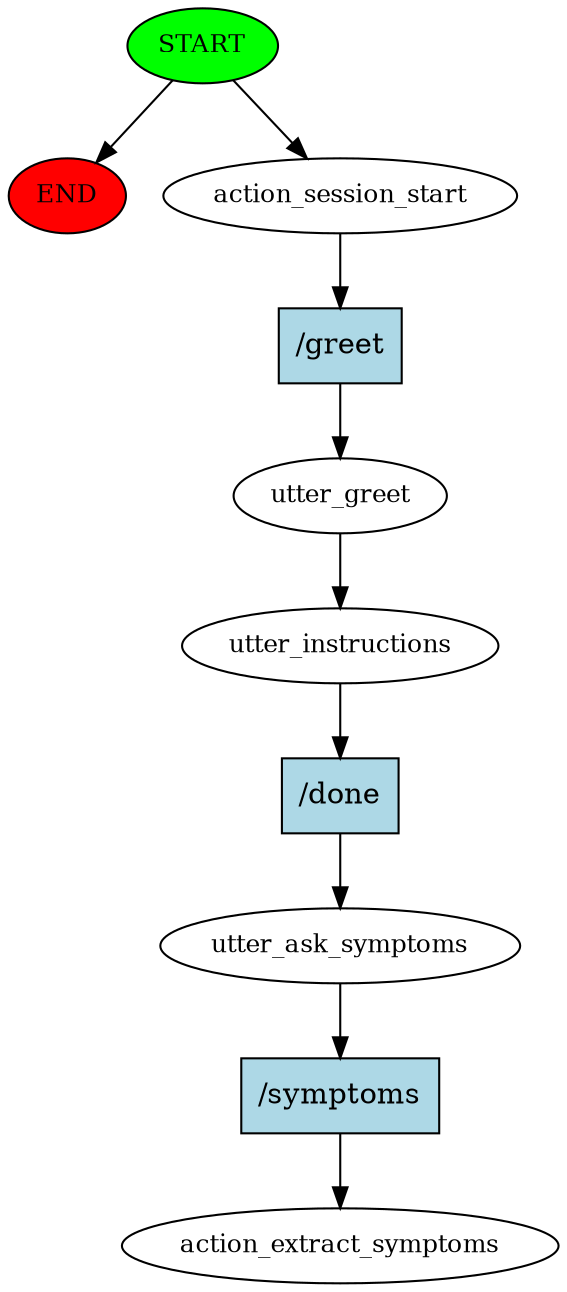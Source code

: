 digraph  {
0 [class="start active", fillcolor=green, fontsize=12, label=START, style=filled];
"-1" [class=end, fillcolor=red, fontsize=12, label=END, style=filled];
1 [class=active, fontsize=12, label=action_session_start];
2 [class=active, fontsize=12, label=utter_greet];
3 [class=active, fontsize=12, label=utter_instructions];
4 [class=active, fontsize=12, label=utter_ask_symptoms];
5 [class="dashed active", fontsize=12, label=action_extract_symptoms];
6 [class="intent active", fillcolor=lightblue, label="/greet", shape=rect, style=filled];
7 [class="intent active", fillcolor=lightblue, label="/done", shape=rect, style=filled];
8 [class="intent active", fillcolor=lightblue, label="/symptoms", shape=rect, style=filled];
0 -> "-1"  [class="", key=NONE, label=""];
0 -> 1  [class=active, key=NONE, label=""];
1 -> 6  [class=active, key=0];
2 -> 3  [class=active, key=NONE, label=""];
3 -> 7  [class=active, key=0];
4 -> 8  [class=active, key=0];
6 -> 2  [class=active, key=0];
7 -> 4  [class=active, key=0];
8 -> 5  [class=active, key=0];
}
